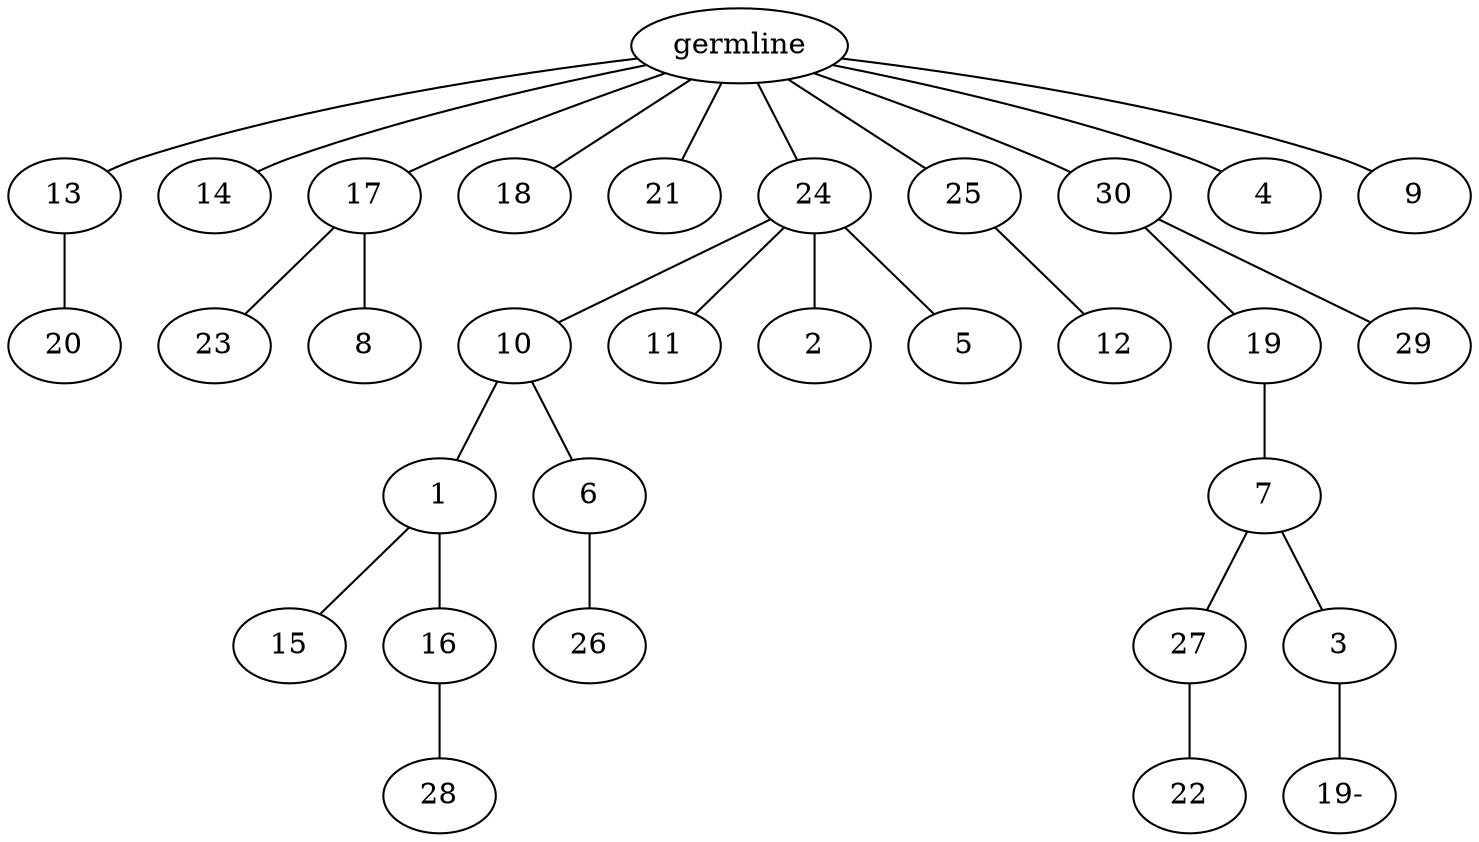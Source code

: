 graph tree {
    "139652336727616" [label="germline"];
    "139652336777248" [label="13"];
    "139652336778160" [label="20"];
    "139652336778304" [label="14"];
    "139652336776912" [label="17"];
    "139652336777536" [label="23"];
    "139652336777152" [label="8"];
    "139652336777920" [label="18"];
    "139652336776288" [label="21"];
    "139652336778880" [label="24"];
    "139652336776480" [label="10"];
    "139652336843648" [label="1"];
    "139652336842880" [label="15"];
    "139652336843072" [label="16"];
    "139652336843216" [label="28"];
    "139652336844752" [label="6"];
    "139652336842448" [label="26"];
    "139652336777296" [label="11"];
    "139652336842976" [label="2"];
    "139652336843504" [label="5"];
    "139652336775856" [label="25"];
    "139652336844656" [label="12"];
    "139652336778400" [label="30"];
    "139652336901184" [label="19"];
    "139652336901088" [label="7"];
    "139652336901472" [label="27"];
    "139652336901760" [label="22"];
    "139652336900944" [label="3"];
    "139652336873776" [label="19-"];
    "139652336901376" [label="29"];
    "139652336779024" [label="4"];
    "139652336844272" [label="9"];
    "139652336727616" -- "139652336777248";
    "139652336727616" -- "139652336778304";
    "139652336727616" -- "139652336776912";
    "139652336727616" -- "139652336777920";
    "139652336727616" -- "139652336776288";
    "139652336727616" -- "139652336778880";
    "139652336727616" -- "139652336775856";
    "139652336727616" -- "139652336778400";
    "139652336727616" -- "139652336779024";
    "139652336727616" -- "139652336844272";
    "139652336777248" -- "139652336778160";
    "139652336776912" -- "139652336777536";
    "139652336776912" -- "139652336777152";
    "139652336778880" -- "139652336776480";
    "139652336778880" -- "139652336777296";
    "139652336778880" -- "139652336842976";
    "139652336778880" -- "139652336843504";
    "139652336776480" -- "139652336843648";
    "139652336776480" -- "139652336844752";
    "139652336843648" -- "139652336842880";
    "139652336843648" -- "139652336843072";
    "139652336843072" -- "139652336843216";
    "139652336844752" -- "139652336842448";
    "139652336775856" -- "139652336844656";
    "139652336778400" -- "139652336901184";
    "139652336778400" -- "139652336901376";
    "139652336901184" -- "139652336901088";
    "139652336901088" -- "139652336901472";
    "139652336901088" -- "139652336900944";
    "139652336901472" -- "139652336901760";
    "139652336900944" -- "139652336873776";
}
